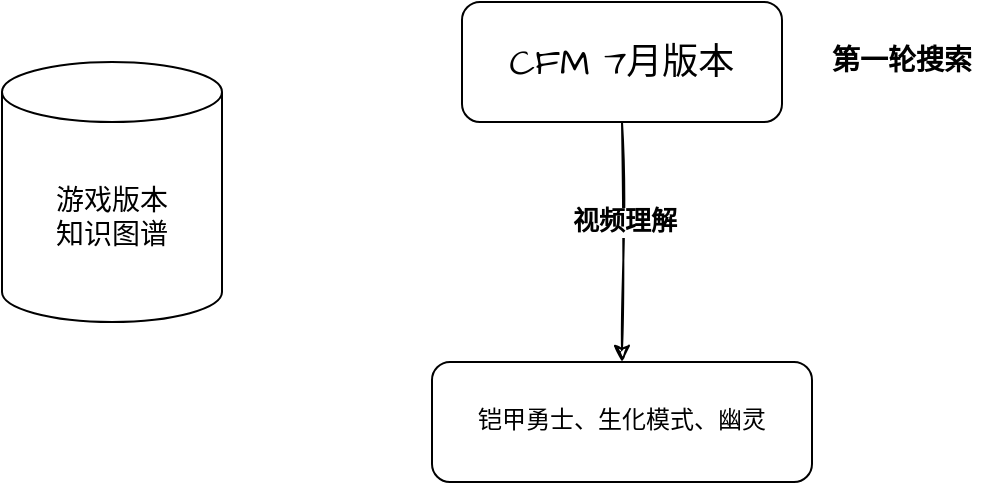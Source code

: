 <mxfile version="27.2.0">
  <diagram name="第 1 页" id="VPqpbL96a4dFp3oZ4WnJ">
    <mxGraphModel dx="1234" dy="770" grid="1" gridSize="10" guides="1" tooltips="1" connect="1" arrows="1" fold="1" page="1" pageScale="1" pageWidth="827" pageHeight="1169" math="0" shadow="0">
      <root>
        <mxCell id="0" />
        <mxCell id="1" parent="0" />
        <mxCell id="W_H7lGJFepsEXNjwJwad-5" style="edgeStyle=orthogonalEdgeStyle;rounded=0;sketch=1;hachureGap=4;jiggle=2;curveFitting=1;orthogonalLoop=1;jettySize=auto;html=1;fontFamily=Architects Daughter;fontSource=https%3A%2F%2Ffonts.googleapis.com%2Fcss%3Ffamily%3DArchitects%2BDaughter;" edge="1" parent="1" source="W_H7lGJFepsEXNjwJwad-1" target="W_H7lGJFepsEXNjwJwad-4">
          <mxGeometry relative="1" as="geometry" />
        </mxCell>
        <mxCell id="W_H7lGJFepsEXNjwJwad-6" value="&lt;font style=&quot;font-size: 13px;&quot;&gt;&lt;b&gt;视频理解&lt;/b&gt;&lt;/font&gt;" style="edgeLabel;html=1;align=center;verticalAlign=middle;resizable=0;points=[];sketch=1;hachureGap=4;jiggle=2;curveFitting=1;fontFamily=Architects Daughter;fontSource=https%3A%2F%2Ffonts.googleapis.com%2Fcss%3Ffamily%3DArchitects%2BDaughter;" vertex="1" connectable="0" parent="W_H7lGJFepsEXNjwJwad-5">
          <mxGeometry x="-0.175" y="1" relative="1" as="geometry">
            <mxPoint as="offset" />
          </mxGeometry>
        </mxCell>
        <mxCell id="W_H7lGJFepsEXNjwJwad-1" value="&lt;font style=&quot;font-size: 18px;&quot;&gt;CFM 7月版本&lt;/font&gt;" style="rounded=1;whiteSpace=wrap;html=1;hachureGap=4;fontFamily=Architects Daughter;fontSource=https%3A%2F%2Ffonts.googleapis.com%2Fcss%3Ffamily%3DArchitects%2BDaughter;" vertex="1" parent="1">
          <mxGeometry x="350" y="180" width="160" height="60" as="geometry" />
        </mxCell>
        <mxCell id="W_H7lGJFepsEXNjwJwad-2" value="&lt;font style=&quot;font-size: 14px;&quot;&gt;游戏版本&lt;br&gt;知识图谱&lt;/font&gt;" style="shape=cylinder3;whiteSpace=wrap;html=1;boundedLbl=1;backgroundOutline=1;size=15;hachureGap=4;fontFamily=Architects Daughter;fontSource=https%3A%2F%2Ffonts.googleapis.com%2Fcss%3Ffamily%3DArchitects%2BDaughter;" vertex="1" parent="1">
          <mxGeometry x="120" y="210" width="110" height="130" as="geometry" />
        </mxCell>
        <mxCell id="W_H7lGJFepsEXNjwJwad-3" value="&lt;b&gt;&lt;font style=&quot;font-size: 14px;&quot;&gt;第一轮搜索&lt;/font&gt;&lt;/b&gt;" style="text;html=1;align=center;verticalAlign=middle;whiteSpace=wrap;rounded=0;fontFamily=Architects Daughter;fontSource=https%3A%2F%2Ffonts.googleapis.com%2Fcss%3Ffamily%3DArchitects%2BDaughter;" vertex="1" parent="1">
          <mxGeometry x="520" y="195" width="100" height="30" as="geometry" />
        </mxCell>
        <mxCell id="W_H7lGJFepsEXNjwJwad-4" value="铠甲勇士、生化模式、幽灵" style="rounded=1;whiteSpace=wrap;html=1;hachureGap=4;fontFamily=Architects Daughter;fontSource=https%3A%2F%2Ffonts.googleapis.com%2Fcss%3Ffamily%3DArchitects%2BDaughter;" vertex="1" parent="1">
          <mxGeometry x="335" y="360" width="190" height="60" as="geometry" />
        </mxCell>
      </root>
    </mxGraphModel>
  </diagram>
</mxfile>
